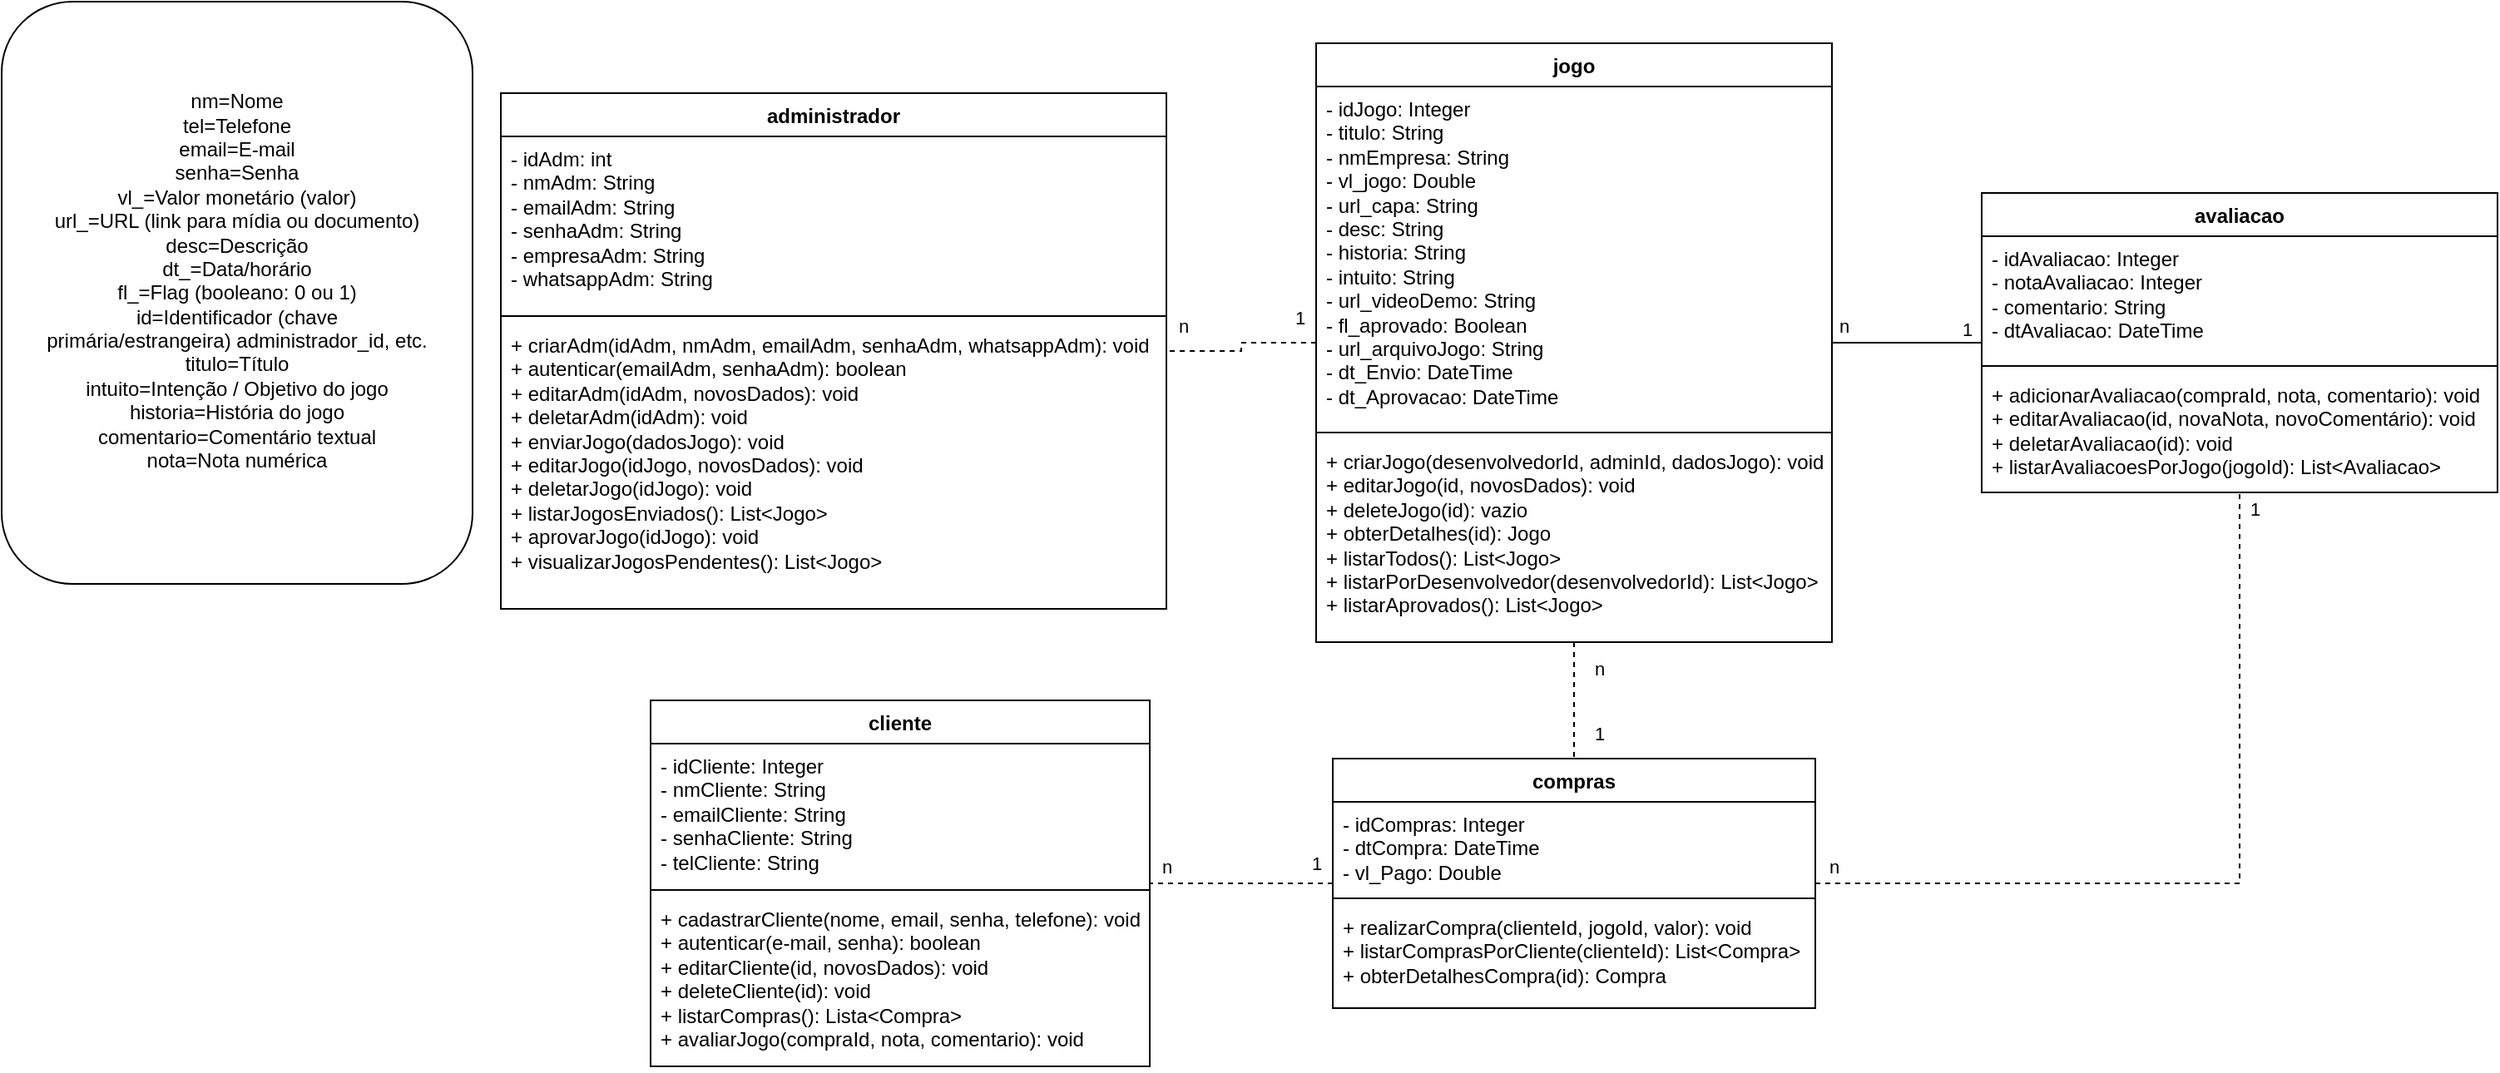 <mxfile version="27.1.1">
  <diagram id="C5RBs43oDa-KdzZeNtuy" name="Page-1">
    <mxGraphModel dx="1938" dy="431" grid="1" gridSize="10" guides="1" tooltips="1" connect="1" arrows="1" fold="1" page="1" pageScale="1" pageWidth="827" pageHeight="1169" math="0" shadow="0">
      <root>
        <mxCell id="WIyWlLk6GJQsqaUBKTNV-0" />
        <mxCell id="WIyWlLk6GJQsqaUBKTNV-1" parent="WIyWlLk6GJQsqaUBKTNV-0" />
        <mxCell id="htH6oOdIzzyn5wP_Vat4-0" style="edgeStyle=orthogonalEdgeStyle;rounded=0;orthogonalLoop=1;jettySize=auto;html=1;endArrow=none;startFill=0;dashed=1;" parent="WIyWlLk6GJQsqaUBKTNV-1" source="B27XfxdTS6M_Y3DWfWtt-0" target="B27XfxdTS6M_Y3DWfWtt-16" edge="1">
          <mxGeometry relative="1" as="geometry">
            <mxPoint y="709" as="sourcePoint" />
          </mxGeometry>
        </mxCell>
        <mxCell id="htH6oOdIzzyn5wP_Vat4-14" value="1" style="edgeLabel;html=1;align=center;verticalAlign=middle;resizable=0;points=[];" parent="htH6oOdIzzyn5wP_Vat4-0" connectable="0" vertex="1">
          <mxGeometry x="-0.953" relative="1" as="geometry">
            <mxPoint x="-8" y="-15" as="offset" />
          </mxGeometry>
        </mxCell>
        <mxCell id="htH6oOdIzzyn5wP_Vat4-15" value="n" style="edgeLabel;html=1;align=center;verticalAlign=middle;resizable=0;points=[];" parent="htH6oOdIzzyn5wP_Vat4-0" connectable="0" vertex="1">
          <mxGeometry x="0.899" y="1" relative="1" as="geometry">
            <mxPoint x="5" y="-16" as="offset" />
          </mxGeometry>
        </mxCell>
        <mxCell id="htH6oOdIzzyn5wP_Vat4-1" style="edgeStyle=orthogonalEdgeStyle;rounded=0;orthogonalLoop=1;jettySize=auto;html=1;endArrow=none;startFill=0;" parent="WIyWlLk6GJQsqaUBKTNV-1" source="B27XfxdTS6M_Y3DWfWtt-0" target="B27XfxdTS6M_Y3DWfWtt-20" edge="1">
          <mxGeometry relative="1" as="geometry" />
        </mxCell>
        <mxCell id="htH6oOdIzzyn5wP_Vat4-8" value="1" style="edgeLabel;html=1;align=center;verticalAlign=middle;resizable=0;points=[];" parent="htH6oOdIzzyn5wP_Vat4-1" connectable="0" vertex="1">
          <mxGeometry x="0.81" y="-1" relative="1" as="geometry">
            <mxPoint x="-1" y="-9" as="offset" />
          </mxGeometry>
        </mxCell>
        <mxCell id="htH6oOdIzzyn5wP_Vat4-9" value="n" style="edgeLabel;html=1;align=center;verticalAlign=middle;resizable=0;points=[];" parent="htH6oOdIzzyn5wP_Vat4-1" connectable="0" vertex="1">
          <mxGeometry x="-0.935" y="-2" relative="1" as="geometry">
            <mxPoint x="4" y="-12" as="offset" />
          </mxGeometry>
        </mxCell>
        <mxCell id="htH6oOdIzzyn5wP_Vat4-4" style="edgeStyle=orthogonalEdgeStyle;rounded=0;orthogonalLoop=1;jettySize=auto;html=1;dashed=1;endArrow=none;startFill=0;" parent="WIyWlLk6GJQsqaUBKTNV-1" source="B27XfxdTS6M_Y3DWfWtt-0" target="B27XfxdTS6M_Y3DWfWtt-12" edge="1">
          <mxGeometry relative="1" as="geometry">
            <mxPoint x="-90" y="1134" as="targetPoint" />
          </mxGeometry>
        </mxCell>
        <mxCell id="htH6oOdIzzyn5wP_Vat4-5" value="1" style="edgeLabel;html=1;align=center;verticalAlign=middle;resizable=0;points=[];" parent="htH6oOdIzzyn5wP_Vat4-4" connectable="0" vertex="1">
          <mxGeometry x="0.94" y="2" relative="1" as="geometry">
            <mxPoint x="13" y="-13" as="offset" />
          </mxGeometry>
        </mxCell>
        <mxCell id="htH6oOdIzzyn5wP_Vat4-16" value="n" style="edgeLabel;html=1;align=center;verticalAlign=middle;resizable=0;points=[];" parent="htH6oOdIzzyn5wP_Vat4-4" connectable="0" vertex="1">
          <mxGeometry x="-0.783" y="2" relative="1" as="geometry">
            <mxPoint x="13" y="8" as="offset" />
          </mxGeometry>
        </mxCell>
        <mxCell id="B27XfxdTS6M_Y3DWfWtt-0" value="&lt;font style=&quot;vertical-align: inherit;&quot;&gt;&lt;font style=&quot;vertical-align: inherit;&quot;&gt;&lt;font style=&quot;vertical-align: inherit;&quot;&gt;&lt;font style=&quot;vertical-align: inherit;&quot;&gt;jogo&lt;/font&gt;&lt;/font&gt;&lt;/font&gt;&lt;/font&gt;" style="swimlane;fontStyle=1;align=center;verticalAlign=top;childLayout=stackLayout;horizontal=1;startSize=26;horizontalStack=0;resizeParent=1;resizeParentMax=0;resizeLast=0;collapsible=1;marginBottom=0;whiteSpace=wrap;html=1;" parent="WIyWlLk6GJQsqaUBKTNV-1" vertex="1">
          <mxGeometry x="40" y="435" width="310" height="360" as="geometry">
            <mxRectangle x="-180" y="90" width="70" height="30" as="alternateBounds" />
          </mxGeometry>
        </mxCell>
        <mxCell id="B27XfxdTS6M_Y3DWfWtt-1" value="- idJogo: Integer&lt;div&gt;&lt;span style=&quot;background-color: transparent; color: light-dark(rgb(0, 0, 0), rgb(255, 255, 255));&quot;&gt;- titulo&lt;/span&gt;&lt;span style=&quot;background-color: transparent; color: light-dark(rgb(0, 0, 0), rgb(255, 255, 255));&quot;&gt;: String&amp;nbsp;&lt;/span&gt;&lt;/div&gt;&lt;div&gt;&lt;div&gt;- nmEmpresa: String&lt;/div&gt;&lt;div&gt;- vl_jogo: Double&lt;/div&gt;&lt;div&gt;- url_capa: String&lt;/div&gt;&lt;/div&gt;&lt;div&gt;- desc: String&lt;br&gt;- historia: String&lt;br&gt;- intuito: String&lt;br&gt;- url_videoDemo: String&lt;br&gt;- fl_aprovado: Boolean&lt;br&gt;- url_arquivoJogo: String&lt;br&gt;- dt_Envio: DateTime&lt;br&gt;- dt_Aprovacao: DateTime&lt;/div&gt;" style="text;strokeColor=none;fillColor=none;align=left;verticalAlign=top;spacingLeft=4;spacingRight=4;overflow=hidden;rotatable=0;points=[[0,0.5],[1,0.5]];portConstraint=eastwest;whiteSpace=wrap;html=1;" parent="B27XfxdTS6M_Y3DWfWtt-0" vertex="1">
          <mxGeometry y="26" width="310" height="204" as="geometry" />
        </mxCell>
        <mxCell id="B27XfxdTS6M_Y3DWfWtt-2" value="" style="line;strokeWidth=1;fillColor=none;align=left;verticalAlign=middle;spacingTop=-1;spacingLeft=3;spacingRight=3;rotatable=0;labelPosition=right;points=[];portConstraint=eastwest;strokeColor=inherit;" parent="B27XfxdTS6M_Y3DWfWtt-0" vertex="1">
          <mxGeometry y="230" width="310" height="8" as="geometry" />
        </mxCell>
        <mxCell id="B27XfxdTS6M_Y3DWfWtt-3" value="&lt;div&gt;&lt;font style=&quot;vertical-align: inherit;&quot;&gt;&lt;font style=&quot;vertical-align: inherit;&quot;&gt;&lt;font style=&quot;vertical-align: inherit;&quot;&gt;&lt;font style=&quot;vertical-align: inherit;&quot;&gt;+ criarJogo(desenvolvedorId, adminId, dadosJogo): void&lt;/font&gt;&lt;/font&gt;&lt;/font&gt;&lt;/font&gt;&lt;/div&gt;&lt;div&gt;&lt;font style=&quot;vertical-align: inherit;&quot;&gt;&lt;font style=&quot;vertical-align: inherit;&quot;&gt;&lt;font style=&quot;vertical-align: inherit;&quot;&gt;&lt;font style=&quot;vertical-align: inherit;&quot;&gt;+ editarJogo(id, novosDados): void&lt;/font&gt;&lt;/font&gt;&lt;/font&gt;&lt;/font&gt;&lt;/div&gt;&lt;div&gt;&lt;font style=&quot;vertical-align: inherit;&quot;&gt;&lt;font style=&quot;vertical-align: inherit;&quot;&gt;&lt;font style=&quot;vertical-align: inherit;&quot;&gt;&lt;font style=&quot;vertical-align: inherit;&quot;&gt;+ deleteJogo(id): vazio&lt;/font&gt;&lt;/font&gt;&lt;/font&gt;&lt;/font&gt;&lt;/div&gt;&lt;div&gt;&lt;font style=&quot;vertical-align: inherit;&quot;&gt;&lt;font style=&quot;vertical-align: inherit;&quot;&gt;&lt;font style=&quot;vertical-align: inherit;&quot;&gt;&lt;font style=&quot;vertical-align: inherit;&quot;&gt;+ obterDetalhes(id): Jogo&lt;/font&gt;&lt;/font&gt;&lt;/font&gt;&lt;/font&gt;&lt;/div&gt;&lt;div&gt;&lt;font style=&quot;vertical-align: inherit;&quot;&gt;&lt;font style=&quot;vertical-align: inherit;&quot;&gt;&lt;font style=&quot;vertical-align: inherit;&quot;&gt;&lt;font style=&quot;vertical-align: inherit;&quot;&gt;+ listarTodos(): List&amp;lt;Jogo&amp;gt;&lt;/font&gt;&lt;/font&gt;&lt;/font&gt;&lt;/font&gt;&lt;/div&gt;&lt;div&gt;&lt;font style=&quot;vertical-align: inherit;&quot;&gt;&lt;font style=&quot;vertical-align: inherit;&quot;&gt;&lt;font style=&quot;vertical-align: inherit;&quot;&gt;&lt;font style=&quot;vertical-align: inherit;&quot;&gt;+ listarPorDesenvolvedor(desenvolvedorId): List&amp;lt;Jogo&amp;gt;&lt;/font&gt;&lt;/font&gt;&lt;/font&gt;&lt;/font&gt;&lt;/div&gt;&lt;div&gt;&lt;font style=&quot;vertical-align: inherit;&quot;&gt;&lt;font style=&quot;vertical-align: inherit;&quot;&gt;&lt;font style=&quot;vertical-align: inherit;&quot;&gt;&lt;font style=&quot;vertical-align: inherit;&quot;&gt;+ listarAprovados(): List&amp;lt;Jogo&amp;gt;&lt;/font&gt;&lt;/font&gt;&lt;/font&gt;&lt;/font&gt;&lt;/div&gt;" style="text;strokeColor=none;fillColor=none;align=left;verticalAlign=top;spacingLeft=4;spacingRight=4;overflow=hidden;rotatable=0;points=[[0,0.5],[1,0.5]];portConstraint=eastwest;whiteSpace=wrap;html=1;" parent="B27XfxdTS6M_Y3DWfWtt-0" vertex="1">
          <mxGeometry y="238" width="310" height="122" as="geometry" />
        </mxCell>
        <mxCell id="OUwqPw-LcY0b7HsVoCcp-0" value="&lt;div&gt;&lt;span style=&quot;background-color: transparent; color: light-dark(rgb(0, 0, 0), rgb(255, 255, 255));&quot;&gt;nm=&lt;/span&gt;&lt;span style=&quot;background-color: transparent; color: light-dark(rgb(0, 0, 0), rgb(255, 255, 255));&quot;&gt;Nome&lt;/span&gt;&lt;/div&gt;&lt;div&gt;tel=Telefone&lt;/div&gt;&lt;div&gt;email=E-mail&lt;/div&gt;&lt;div&gt;senha=Senha&lt;/div&gt;&lt;div&gt;vl_=Valor monetário (valor)&lt;/div&gt;&lt;div&gt;url_=URL (link para mídia ou documento)&lt;/div&gt;&lt;div&gt;desc=Descrição&lt;/div&gt;&lt;div&gt;dt_=Data/horário&lt;/div&gt;&lt;div&gt;fl_=Flag (booleano: 0 ou 1)&lt;/div&gt;&lt;div&gt;id=Identificador (chave primária/estrangeira)&amp;nbsp;administrador_id, etc.&lt;/div&gt;&lt;div&gt;titulo=Título&lt;/div&gt;&lt;div&gt;intuito=Intenção / Objetivo do jogo&lt;/div&gt;&lt;div&gt;historia=História do jogo&lt;/div&gt;&lt;div&gt;comentario=Comentário textual&lt;/div&gt;&lt;div&gt;nota=Nota numérica&lt;/div&gt;&lt;div&gt;&lt;br&gt;&lt;/div&gt;" style="rounded=1;whiteSpace=wrap;html=1;" parent="WIyWlLk6GJQsqaUBKTNV-1" vertex="1">
          <mxGeometry x="-750" y="410" width="283" height="350" as="geometry" />
        </mxCell>
        <mxCell id="B27XfxdTS6M_Y3DWfWtt-8" value="&lt;font style=&quot;vertical-align: inherit;&quot;&gt;&lt;font style=&quot;vertical-align: inherit;&quot;&gt;cliente&lt;/font&gt;&lt;/font&gt;" style="swimlane;fontStyle=1;align=center;verticalAlign=top;childLayout=stackLayout;horizontal=1;startSize=26;horizontalStack=0;resizeParent=1;resizeParentMax=0;resizeLast=0;collapsible=1;marginBottom=0;whiteSpace=wrap;html=1;" parent="WIyWlLk6GJQsqaUBKTNV-1" vertex="1">
          <mxGeometry x="-360" y="830" width="300" height="220" as="geometry">
            <mxRectangle x="-180" y="90" width="70" height="30" as="alternateBounds" />
          </mxGeometry>
        </mxCell>
        <mxCell id="B27XfxdTS6M_Y3DWfWtt-9" value="- idCliente: Integer&lt;div&gt;- nmCliente: String&lt;br&gt;- emailCliente: String&lt;br&gt;- senhaCliente: String&lt;br&gt;- telCliente: String&lt;/div&gt;" style="text;strokeColor=none;fillColor=none;align=left;verticalAlign=top;spacingLeft=4;spacingRight=4;overflow=hidden;rotatable=0;points=[[0,0.5],[1,0.5]];portConstraint=eastwest;whiteSpace=wrap;html=1;" parent="B27XfxdTS6M_Y3DWfWtt-8" vertex="1">
          <mxGeometry y="26" width="300" height="84" as="geometry" />
        </mxCell>
        <mxCell id="B27XfxdTS6M_Y3DWfWtt-10" value="" style="line;strokeWidth=1;fillColor=none;align=left;verticalAlign=middle;spacingTop=-1;spacingLeft=3;spacingRight=3;rotatable=0;labelPosition=right;points=[];portConstraint=eastwest;strokeColor=inherit;" parent="B27XfxdTS6M_Y3DWfWtt-8" vertex="1">
          <mxGeometry y="110" width="300" height="8" as="geometry" />
        </mxCell>
        <mxCell id="B27XfxdTS6M_Y3DWfWtt-11" value="&lt;div&gt;&lt;font style=&quot;vertical-align: inherit;&quot;&gt;&lt;font style=&quot;vertical-align: inherit;&quot;&gt;&lt;font style=&quot;vertical-align: inherit;&quot;&gt;&lt;font style=&quot;vertical-align: inherit;&quot;&gt;+ cadastrarCliente(nome, email, senha, telefone): void&lt;/font&gt;&lt;/font&gt;&lt;/font&gt;&lt;/font&gt;&lt;/div&gt;&lt;div&gt;&lt;font style=&quot;vertical-align: inherit;&quot;&gt;&lt;font style=&quot;vertical-align: inherit;&quot;&gt;&lt;font style=&quot;vertical-align: inherit;&quot;&gt;&lt;font style=&quot;vertical-align: inherit;&quot;&gt;+ autenticar(e-mail, senha): boolean&lt;/font&gt;&lt;/font&gt;&lt;/font&gt;&lt;/font&gt;&lt;/div&gt;&lt;div&gt;&lt;font style=&quot;vertical-align: inherit;&quot;&gt;&lt;font style=&quot;vertical-align: inherit;&quot;&gt;&lt;font style=&quot;vertical-align: inherit;&quot;&gt;&lt;font style=&quot;vertical-align: inherit;&quot;&gt;+ editarCliente(id, novosDados): void&lt;/font&gt;&lt;/font&gt;&lt;/font&gt;&lt;/font&gt;&lt;/div&gt;&lt;div&gt;&lt;font style=&quot;vertical-align: inherit;&quot;&gt;&lt;font style=&quot;vertical-align: inherit;&quot;&gt;&lt;font style=&quot;vertical-align: inherit;&quot;&gt;&lt;font style=&quot;vertical-align: inherit;&quot;&gt;+ deleteCliente(id): void&lt;/font&gt;&lt;/font&gt;&lt;/font&gt;&lt;/font&gt;&lt;/div&gt;&lt;div&gt;&lt;font style=&quot;vertical-align: inherit;&quot;&gt;&lt;font style=&quot;vertical-align: inherit;&quot;&gt;&lt;font style=&quot;vertical-align: inherit;&quot;&gt;&lt;font style=&quot;vertical-align: inherit;&quot;&gt;+ listarCompras(): Lista&amp;lt;Compra&amp;gt;&lt;/font&gt;&lt;/font&gt;&lt;/font&gt;&lt;/font&gt;&lt;/div&gt;&lt;div&gt;&lt;font style=&quot;vertical-align: inherit;&quot;&gt;&lt;font style=&quot;vertical-align: inherit;&quot;&gt;&lt;font style=&quot;vertical-align: inherit;&quot;&gt;&lt;font style=&quot;vertical-align: inherit;&quot;&gt;+ avaliarJogo(compraId, nota, comentario): void&lt;/font&gt;&lt;/font&gt;&lt;/font&gt;&lt;/font&gt;&lt;/div&gt;" style="text;strokeColor=none;fillColor=none;align=left;verticalAlign=top;spacingLeft=4;spacingRight=4;overflow=hidden;rotatable=0;points=[[0,0.5],[1,0.5]];portConstraint=eastwest;whiteSpace=wrap;html=1;" parent="B27XfxdTS6M_Y3DWfWtt-8" vertex="1">
          <mxGeometry y="118" width="300" height="102" as="geometry" />
        </mxCell>
        <mxCell id="htH6oOdIzzyn5wP_Vat4-6" style="edgeStyle=orthogonalEdgeStyle;rounded=0;orthogonalLoop=1;jettySize=auto;html=1;endArrow=none;startFill=0;dashed=1;" parent="WIyWlLk6GJQsqaUBKTNV-1" source="B27XfxdTS6M_Y3DWfWtt-12" target="B27XfxdTS6M_Y3DWfWtt-8" edge="1">
          <mxGeometry relative="1" as="geometry" />
        </mxCell>
        <mxCell id="htH6oOdIzzyn5wP_Vat4-17" value="1" style="edgeLabel;html=1;align=center;verticalAlign=middle;resizable=0;points=[];" parent="htH6oOdIzzyn5wP_Vat4-6" connectable="0" vertex="1">
          <mxGeometry x="-0.947" y="-2" relative="1" as="geometry">
            <mxPoint x="-7" y="-10" as="offset" />
          </mxGeometry>
        </mxCell>
        <mxCell id="htH6oOdIzzyn5wP_Vat4-18" value="n" style="edgeLabel;html=1;align=center;verticalAlign=middle;resizable=0;points=[];" parent="htH6oOdIzzyn5wP_Vat4-6" connectable="0" vertex="1">
          <mxGeometry x="0.929" y="1" relative="1" as="geometry">
            <mxPoint x="6" y="-11" as="offset" />
          </mxGeometry>
        </mxCell>
        <mxCell id="htH6oOdIzzyn5wP_Vat4-7" style="edgeStyle=orthogonalEdgeStyle;rounded=0;orthogonalLoop=1;jettySize=auto;html=1;endArrow=none;startFill=0;dashed=1;" parent="WIyWlLk6GJQsqaUBKTNV-1" source="B27XfxdTS6M_Y3DWfWtt-12" target="B27XfxdTS6M_Y3DWfWtt-20" edge="1">
          <mxGeometry relative="1" as="geometry" />
        </mxCell>
        <mxCell id="htH6oOdIzzyn5wP_Vat4-10" value="1" style="edgeLabel;html=1;align=center;verticalAlign=middle;resizable=0;points=[];" parent="htH6oOdIzzyn5wP_Vat4-7" connectable="0" vertex="1">
          <mxGeometry x="0.919" relative="1" as="geometry">
            <mxPoint x="9" y="-10" as="offset" />
          </mxGeometry>
        </mxCell>
        <mxCell id="htH6oOdIzzyn5wP_Vat4-11" value="n" style="edgeLabel;html=1;align=center;verticalAlign=middle;resizable=0;points=[];" parent="htH6oOdIzzyn5wP_Vat4-7" connectable="0" vertex="1">
          <mxGeometry x="-0.928" y="-1" relative="1" as="geometry">
            <mxPoint x="-7" y="-11" as="offset" />
          </mxGeometry>
        </mxCell>
        <mxCell id="B27XfxdTS6M_Y3DWfWtt-12" value="compras" style="swimlane;fontStyle=1;align=center;verticalAlign=top;childLayout=stackLayout;horizontal=1;startSize=26;horizontalStack=0;resizeParent=1;resizeParentMax=0;resizeLast=0;collapsible=1;marginBottom=0;whiteSpace=wrap;html=1;" parent="WIyWlLk6GJQsqaUBKTNV-1" vertex="1">
          <mxGeometry x="50" y="865" width="290" height="150" as="geometry">
            <mxRectangle x="-180" y="90" width="70" height="30" as="alternateBounds" />
          </mxGeometry>
        </mxCell>
        <mxCell id="B27XfxdTS6M_Y3DWfWtt-13" value="- idCompras: Integer&lt;div&gt;- dtCompra: DateTime&lt;br&gt;- vl_Pago: Double&lt;/div&gt;" style="text;strokeColor=none;fillColor=none;align=left;verticalAlign=top;spacingLeft=4;spacingRight=4;overflow=hidden;rotatable=0;points=[[0,0.5],[1,0.5]];portConstraint=eastwest;whiteSpace=wrap;html=1;" parent="B27XfxdTS6M_Y3DWfWtt-12" vertex="1">
          <mxGeometry y="26" width="290" height="54" as="geometry" />
        </mxCell>
        <mxCell id="B27XfxdTS6M_Y3DWfWtt-14" value="" style="line;strokeWidth=1;fillColor=none;align=left;verticalAlign=middle;spacingTop=-1;spacingLeft=3;spacingRight=3;rotatable=0;labelPosition=right;points=[];portConstraint=eastwest;strokeColor=inherit;" parent="B27XfxdTS6M_Y3DWfWtt-12" vertex="1">
          <mxGeometry y="80" width="290" height="8" as="geometry" />
        </mxCell>
        <mxCell id="B27XfxdTS6M_Y3DWfWtt-15" value="&lt;div&gt;&lt;font style=&quot;vertical-align: inherit;&quot;&gt;&lt;font style=&quot;vertical-align: inherit;&quot;&gt;+ realizarCompra(clienteId, jogoId, valor): void&lt;/font&gt;&lt;/font&gt;&lt;/div&gt;&lt;div&gt;&lt;font style=&quot;vertical-align: inherit;&quot;&gt;&lt;font style=&quot;vertical-align: inherit;&quot;&gt;+ listarComprasPorCliente(clienteId): List&amp;lt;Compra&amp;gt;&lt;/font&gt;&lt;/font&gt;&lt;/div&gt;&lt;div&gt;&lt;font style=&quot;vertical-align: inherit;&quot;&gt;&lt;font style=&quot;vertical-align: inherit;&quot;&gt;+ obterDetalhesCompra(id): Compra&lt;/font&gt;&lt;/font&gt;&lt;/div&gt;" style="text;strokeColor=none;fillColor=none;align=left;verticalAlign=top;spacingLeft=4;spacingRight=4;overflow=hidden;rotatable=0;points=[[0,0.5],[1,0.5]];portConstraint=eastwest;whiteSpace=wrap;html=1;" parent="B27XfxdTS6M_Y3DWfWtt-12" vertex="1">
          <mxGeometry y="88" width="290" height="62" as="geometry" />
        </mxCell>
        <mxCell id="B27XfxdTS6M_Y3DWfWtt-16" value="&lt;font style=&quot;vertical-align: inherit;&quot;&gt;&lt;font style=&quot;vertical-align: inherit;&quot;&gt;&lt;font style=&quot;vertical-align: inherit;&quot;&gt;&lt;font style=&quot;vertical-align: inherit;&quot;&gt;&lt;font style=&quot;vertical-align: inherit;&quot;&gt;&lt;font style=&quot;vertical-align: inherit;&quot;&gt;administrador&lt;/font&gt;&lt;/font&gt;&lt;/font&gt;&lt;/font&gt;&lt;/font&gt;&lt;/font&gt;" style="swimlane;fontStyle=1;align=center;verticalAlign=top;childLayout=stackLayout;horizontal=1;startSize=26;horizontalStack=0;resizeParent=1;resizeParentMax=0;resizeLast=0;collapsible=1;marginBottom=0;whiteSpace=wrap;html=1;" parent="WIyWlLk6GJQsqaUBKTNV-1" vertex="1">
          <mxGeometry x="-450" y="465" width="400" height="310" as="geometry">
            <mxRectangle x="-180" y="90" width="70" height="30" as="alternateBounds" />
          </mxGeometry>
        </mxCell>
        <mxCell id="B27XfxdTS6M_Y3DWfWtt-17" value="&lt;div&gt;- idAdm: int&lt;/div&gt;&lt;div&gt;- nmAdm: String&lt;/div&gt;&lt;div&gt;- emailAdm: String&lt;/div&gt;&lt;div&gt;- senhaAdm: String&lt;/div&gt;&lt;div&gt;- empresaAdm: String&lt;/div&gt;&lt;div&gt;- whatsappAdm: String&lt;/div&gt;" style="text;strokeColor=none;fillColor=none;align=left;verticalAlign=top;spacingLeft=4;spacingRight=4;overflow=hidden;rotatable=0;points=[[0,0.5],[1,0.5]];portConstraint=eastwest;whiteSpace=wrap;html=1;" parent="B27XfxdTS6M_Y3DWfWtt-16" vertex="1">
          <mxGeometry y="26" width="400" height="104" as="geometry" />
        </mxCell>
        <mxCell id="B27XfxdTS6M_Y3DWfWtt-18" value="" style="line;strokeWidth=1;fillColor=none;align=left;verticalAlign=middle;spacingTop=-1;spacingLeft=3;spacingRight=3;rotatable=0;labelPosition=right;points=[];portConstraint=eastwest;strokeColor=inherit;" parent="B27XfxdTS6M_Y3DWfWtt-16" vertex="1">
          <mxGeometry y="130" width="400" height="8" as="geometry" />
        </mxCell>
        <mxCell id="B27XfxdTS6M_Y3DWfWtt-19" value="&lt;div&gt;+ criarAdm(idAdm, nmAdm, emailAdm, senhaAdm, whatsappAdm): void&lt;/div&gt;&lt;div&gt;+ autenticar(emailAdm, senhaAdm): boolean&lt;/div&gt;&lt;div&gt;+ editarAdm(idAdm, novosDados): void&lt;/div&gt;&lt;div&gt;+ deletarAdm(idAdm): void&lt;/div&gt;&lt;div&gt;&lt;div&gt;+ enviarJogo(dadosJogo): void&lt;/div&gt;&lt;div&gt;+ editarJogo(idJogo, novosDados): void&lt;/div&gt;&lt;div&gt;+ deletarJogo(idJogo): void&lt;/div&gt;&lt;div&gt;+ listarJogosEnviados(): List&amp;lt;Jogo&amp;gt;&lt;/div&gt;&lt;/div&gt;&lt;div&gt;&lt;div&gt;+ aprovarJogo(idJogo): void&lt;/div&gt;&lt;div&gt;+ visualizarJogosPendentes(): List&amp;lt;Jogo&amp;gt;&lt;/div&gt;&lt;/div&gt;" style="text;strokeColor=none;fillColor=none;align=left;verticalAlign=top;spacingLeft=4;spacingRight=4;overflow=hidden;rotatable=0;points=[[0,0.5],[1,0.5]];portConstraint=eastwest;whiteSpace=wrap;html=1;" parent="B27XfxdTS6M_Y3DWfWtt-16" vertex="1">
          <mxGeometry y="138" width="400" height="172" as="geometry" />
        </mxCell>
        <mxCell id="B27XfxdTS6M_Y3DWfWtt-20" value="&lt;font style=&quot;vertical-align: inherit;&quot;&gt;&lt;font style=&quot;vertical-align: inherit;&quot;&gt;&lt;font style=&quot;vertical-align: inherit;&quot;&gt;&lt;font style=&quot;vertical-align: inherit;&quot;&gt;avaliacao&lt;/font&gt;&lt;/font&gt;&lt;/font&gt;&lt;/font&gt;" style="swimlane;fontStyle=1;align=center;verticalAlign=top;childLayout=stackLayout;horizontal=1;startSize=26;horizontalStack=0;resizeParent=1;resizeParentMax=0;resizeLast=0;collapsible=1;marginBottom=0;whiteSpace=wrap;html=1;" parent="WIyWlLk6GJQsqaUBKTNV-1" vertex="1">
          <mxGeometry x="440" y="525" width="310" height="180" as="geometry">
            <mxRectangle x="-180" y="90" width="70" height="30" as="alternateBounds" />
          </mxGeometry>
        </mxCell>
        <mxCell id="B27XfxdTS6M_Y3DWfWtt-21" value="- idAvaliacao: Integer&lt;div&gt;- notaAvaliacao: Integer&lt;br&gt;- comentario: String&lt;/div&gt;&lt;div&gt;- dtAvaliacao: DateTime&lt;/div&gt;" style="text;strokeColor=none;fillColor=none;align=left;verticalAlign=top;spacingLeft=4;spacingRight=4;overflow=hidden;rotatable=0;points=[[0,0.5],[1,0.5]];portConstraint=eastwest;whiteSpace=wrap;html=1;" parent="B27XfxdTS6M_Y3DWfWtt-20" vertex="1">
          <mxGeometry y="26" width="310" height="74" as="geometry" />
        </mxCell>
        <mxCell id="B27XfxdTS6M_Y3DWfWtt-22" value="" style="line;strokeWidth=1;fillColor=none;align=left;verticalAlign=middle;spacingTop=-1;spacingLeft=3;spacingRight=3;rotatable=0;labelPosition=right;points=[];portConstraint=eastwest;strokeColor=inherit;" parent="B27XfxdTS6M_Y3DWfWtt-20" vertex="1">
          <mxGeometry y="100" width="310" height="8" as="geometry" />
        </mxCell>
        <mxCell id="B27XfxdTS6M_Y3DWfWtt-23" value="&lt;div&gt;&lt;font style=&quot;vertical-align: inherit;&quot;&gt;&lt;font style=&quot;vertical-align: inherit;&quot;&gt;&lt;font style=&quot;vertical-align: inherit;&quot;&gt;&lt;font style=&quot;vertical-align: inherit;&quot;&gt;+ adicionarAvaliacao(compraId, nota, comentario): void&lt;/font&gt;&lt;/font&gt;&lt;/font&gt;&lt;/font&gt;&lt;/div&gt;&lt;div&gt;&lt;font style=&quot;vertical-align: inherit;&quot;&gt;&lt;font style=&quot;vertical-align: inherit;&quot;&gt;&lt;font style=&quot;vertical-align: inherit;&quot;&gt;&lt;font style=&quot;vertical-align: inherit;&quot;&gt;+ editarAvaliacao(id, novaNota, novoComentário): void&lt;/font&gt;&lt;/font&gt;&lt;/font&gt;&lt;/font&gt;&lt;/div&gt;&lt;div&gt;&lt;font style=&quot;vertical-align: inherit;&quot;&gt;&lt;font style=&quot;vertical-align: inherit;&quot;&gt;&lt;font style=&quot;vertical-align: inherit;&quot;&gt;&lt;font style=&quot;vertical-align: inherit;&quot;&gt;+ deletarAvaliacao(id): void&lt;/font&gt;&lt;/font&gt;&lt;/font&gt;&lt;/font&gt;&lt;/div&gt;&lt;div&gt;&lt;font style=&quot;vertical-align: inherit;&quot;&gt;&lt;font style=&quot;vertical-align: inherit;&quot;&gt;&lt;font style=&quot;vertical-align: inherit;&quot;&gt;&lt;font style=&quot;vertical-align: inherit;&quot;&gt;+ listarAvaliacoesPorJogo(jogoId): List&amp;lt;Avaliacao&amp;gt;&lt;/font&gt;&lt;/font&gt;&lt;/font&gt;&lt;/font&gt;&lt;/div&gt;" style="text;strokeColor=none;fillColor=none;align=left;verticalAlign=top;spacingLeft=4;spacingRight=4;overflow=hidden;rotatable=0;points=[[0,0.5],[1,0.5]];portConstraint=eastwest;whiteSpace=wrap;html=1;" parent="B27XfxdTS6M_Y3DWfWtt-20" vertex="1">
          <mxGeometry y="108" width="310" height="72" as="geometry" />
        </mxCell>
      </root>
    </mxGraphModel>
  </diagram>
</mxfile>
